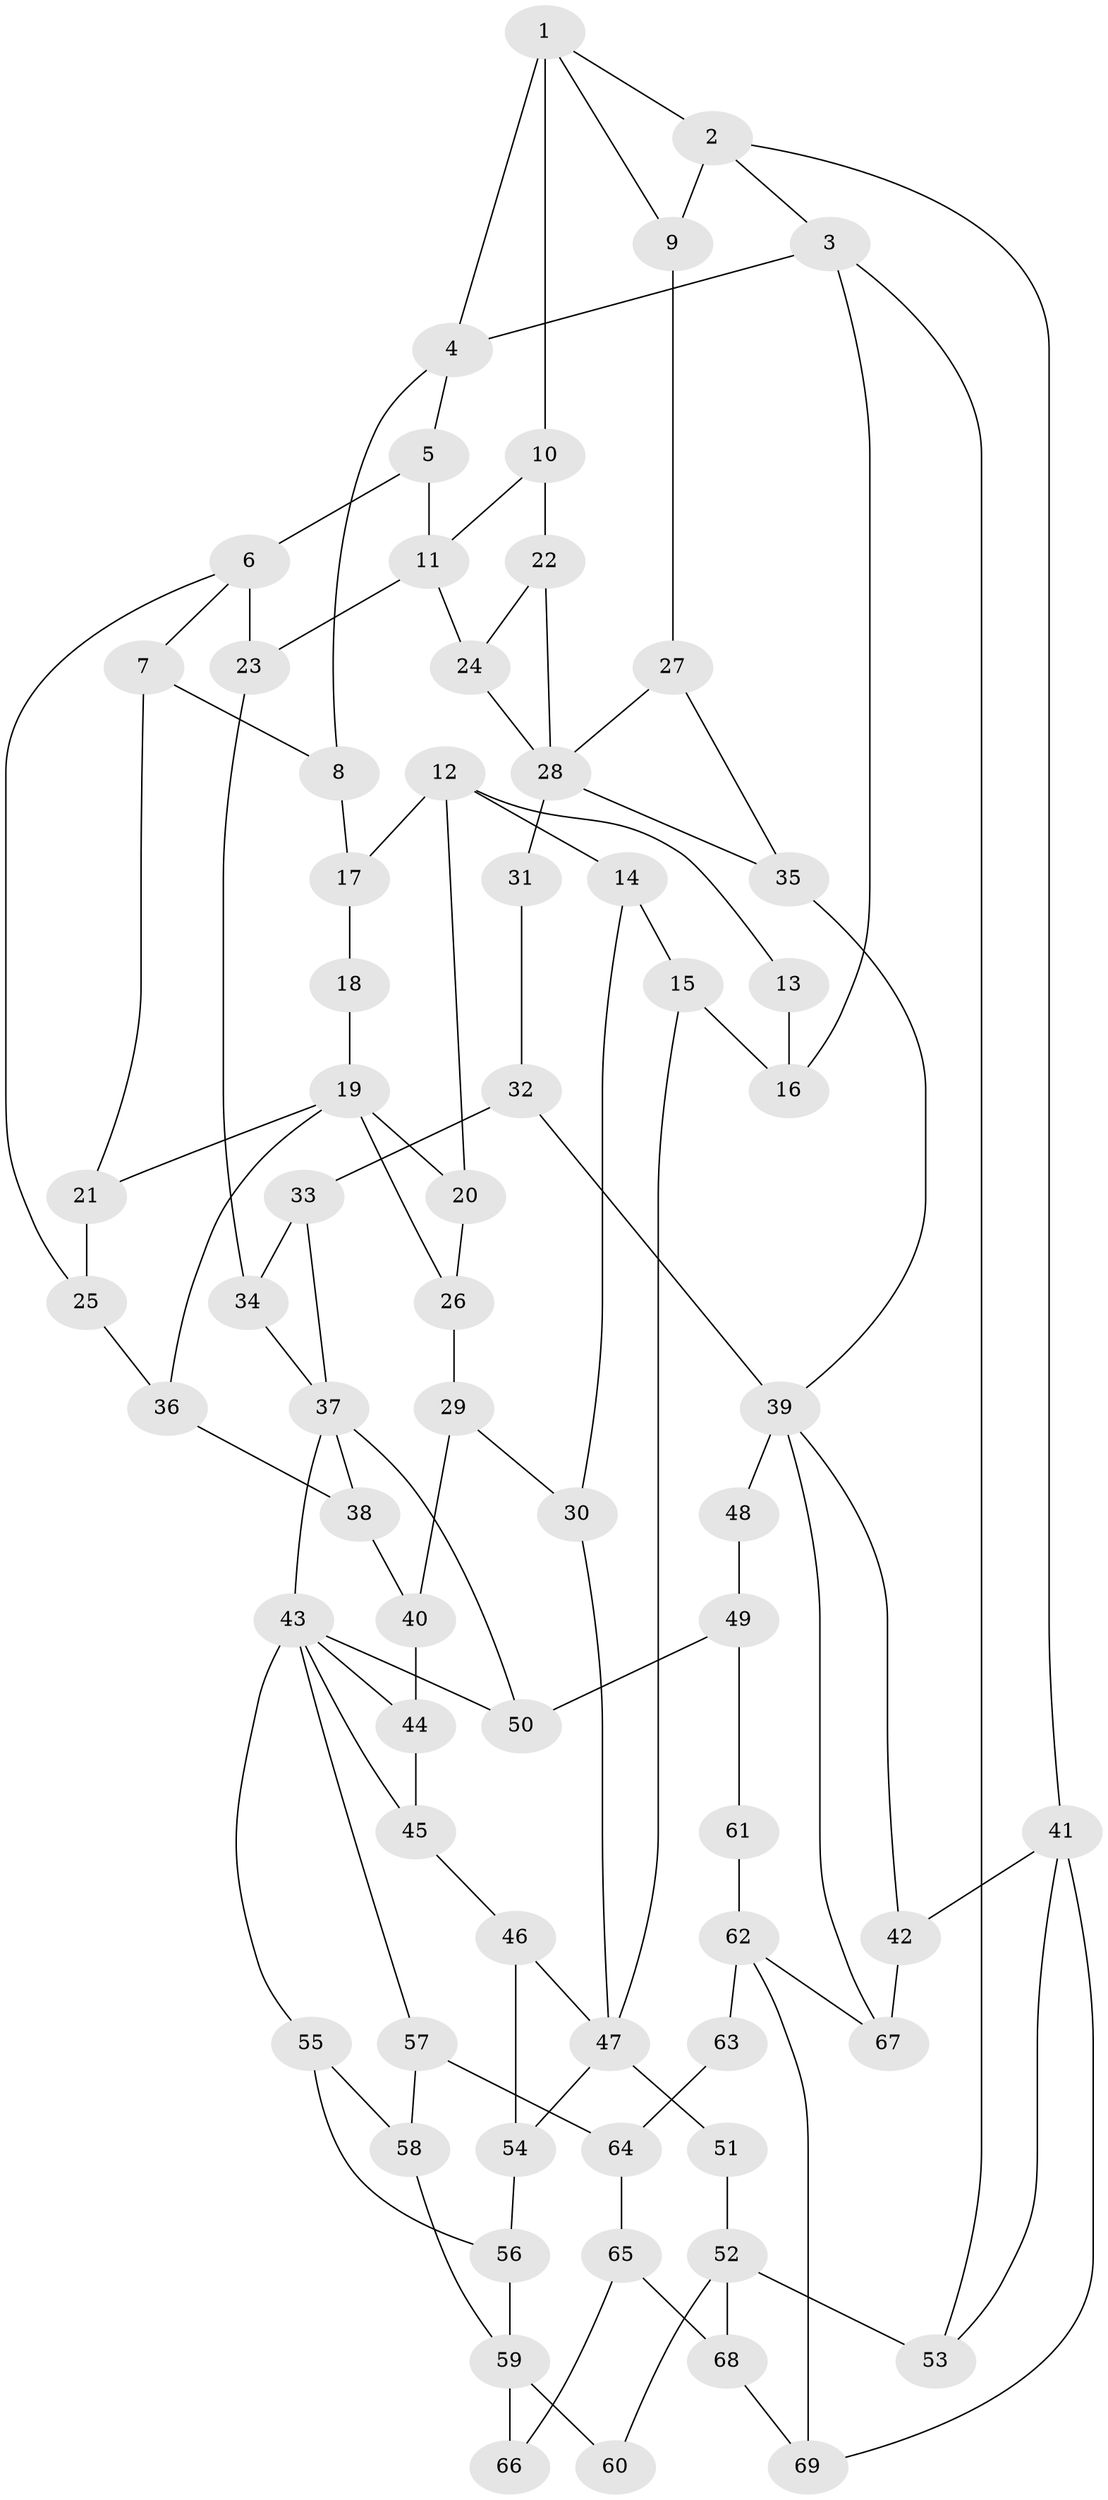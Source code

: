 // original degree distribution, {3: 0.03508771929824561, 6: 0.21929824561403508, 5: 0.543859649122807, 4: 0.20175438596491227}
// Generated by graph-tools (version 1.1) at 2025/54/03/04/25 22:54:18]
// undirected, 69 vertices, 111 edges
graph export_dot {
  node [color=gray90,style=filled];
  1;
  2;
  3;
  4;
  5;
  6;
  7;
  8;
  9;
  10;
  11;
  12;
  13;
  14;
  15;
  16;
  17;
  18;
  19;
  20;
  21;
  22;
  23;
  24;
  25;
  26;
  27;
  28;
  29;
  30;
  31;
  32;
  33;
  34;
  35;
  36;
  37;
  38;
  39;
  40;
  41;
  42;
  43;
  44;
  45;
  46;
  47;
  48;
  49;
  50;
  51;
  52;
  53;
  54;
  55;
  56;
  57;
  58;
  59;
  60;
  61;
  62;
  63;
  64;
  65;
  66;
  67;
  68;
  69;
  1 -- 2 [weight=1.0];
  1 -- 4 [weight=1.0];
  1 -- 9 [weight=1.0];
  1 -- 10 [weight=2.0];
  2 -- 3 [weight=1.0];
  2 -- 9 [weight=1.0];
  2 -- 41 [weight=1.0];
  3 -- 4 [weight=1.0];
  3 -- 16 [weight=1.0];
  3 -- 53 [weight=1.0];
  4 -- 5 [weight=1.0];
  4 -- 8 [weight=1.0];
  5 -- 6 [weight=1.0];
  5 -- 11 [weight=1.0];
  6 -- 7 [weight=1.0];
  6 -- 23 [weight=2.0];
  6 -- 25 [weight=1.0];
  7 -- 8 [weight=1.0];
  7 -- 21 [weight=1.0];
  8 -- 17 [weight=1.0];
  9 -- 27 [weight=1.0];
  10 -- 11 [weight=1.0];
  10 -- 22 [weight=2.0];
  11 -- 23 [weight=2.0];
  11 -- 24 [weight=1.0];
  12 -- 13 [weight=1.0];
  12 -- 14 [weight=1.0];
  12 -- 17 [weight=1.0];
  12 -- 20 [weight=1.0];
  13 -- 16 [weight=1.0];
  14 -- 15 [weight=1.0];
  14 -- 30 [weight=1.0];
  15 -- 16 [weight=1.0];
  15 -- 47 [weight=1.0];
  17 -- 18 [weight=1.0];
  18 -- 19 [weight=2.0];
  19 -- 20 [weight=1.0];
  19 -- 21 [weight=1.0];
  19 -- 26 [weight=1.0];
  19 -- 36 [weight=1.0];
  20 -- 26 [weight=1.0];
  21 -- 25 [weight=1.0];
  22 -- 24 [weight=1.0];
  22 -- 28 [weight=1.0];
  23 -- 34 [weight=2.0];
  24 -- 28 [weight=1.0];
  25 -- 36 [weight=1.0];
  26 -- 29 [weight=1.0];
  27 -- 28 [weight=1.0];
  27 -- 35 [weight=1.0];
  28 -- 31 [weight=2.0];
  28 -- 35 [weight=1.0];
  29 -- 30 [weight=1.0];
  29 -- 40 [weight=1.0];
  30 -- 47 [weight=1.0];
  31 -- 32 [weight=1.0];
  32 -- 33 [weight=1.0];
  32 -- 39 [weight=1.0];
  33 -- 34 [weight=1.0];
  33 -- 37 [weight=1.0];
  34 -- 37 [weight=1.0];
  35 -- 39 [weight=1.0];
  36 -- 38 [weight=1.0];
  37 -- 38 [weight=1.0];
  37 -- 43 [weight=1.0];
  37 -- 50 [weight=1.0];
  38 -- 40 [weight=1.0];
  39 -- 42 [weight=1.0];
  39 -- 48 [weight=2.0];
  39 -- 67 [weight=1.0];
  40 -- 44 [weight=1.0];
  41 -- 42 [weight=1.0];
  41 -- 53 [weight=1.0];
  41 -- 69 [weight=1.0];
  42 -- 67 [weight=1.0];
  43 -- 44 [weight=1.0];
  43 -- 45 [weight=1.0];
  43 -- 50 [weight=1.0];
  43 -- 55 [weight=1.0];
  43 -- 57 [weight=1.0];
  44 -- 45 [weight=1.0];
  45 -- 46 [weight=1.0];
  46 -- 47 [weight=1.0];
  46 -- 54 [weight=1.0];
  47 -- 51 [weight=2.0];
  47 -- 54 [weight=1.0];
  48 -- 49 [weight=1.0];
  49 -- 50 [weight=1.0];
  49 -- 61 [weight=1.0];
  51 -- 52 [weight=2.0];
  52 -- 53 [weight=2.0];
  52 -- 60 [weight=1.0];
  52 -- 68 [weight=1.0];
  54 -- 56 [weight=1.0];
  55 -- 56 [weight=1.0];
  55 -- 58 [weight=1.0];
  56 -- 59 [weight=1.0];
  57 -- 58 [weight=1.0];
  57 -- 64 [weight=1.0];
  58 -- 59 [weight=1.0];
  59 -- 60 [weight=2.0];
  59 -- 66 [weight=2.0];
  61 -- 62 [weight=2.0];
  62 -- 63 [weight=2.0];
  62 -- 67 [weight=1.0];
  62 -- 69 [weight=1.0];
  63 -- 64 [weight=1.0];
  64 -- 65 [weight=1.0];
  65 -- 66 [weight=1.0];
  65 -- 68 [weight=1.0];
  68 -- 69 [weight=1.0];
}
